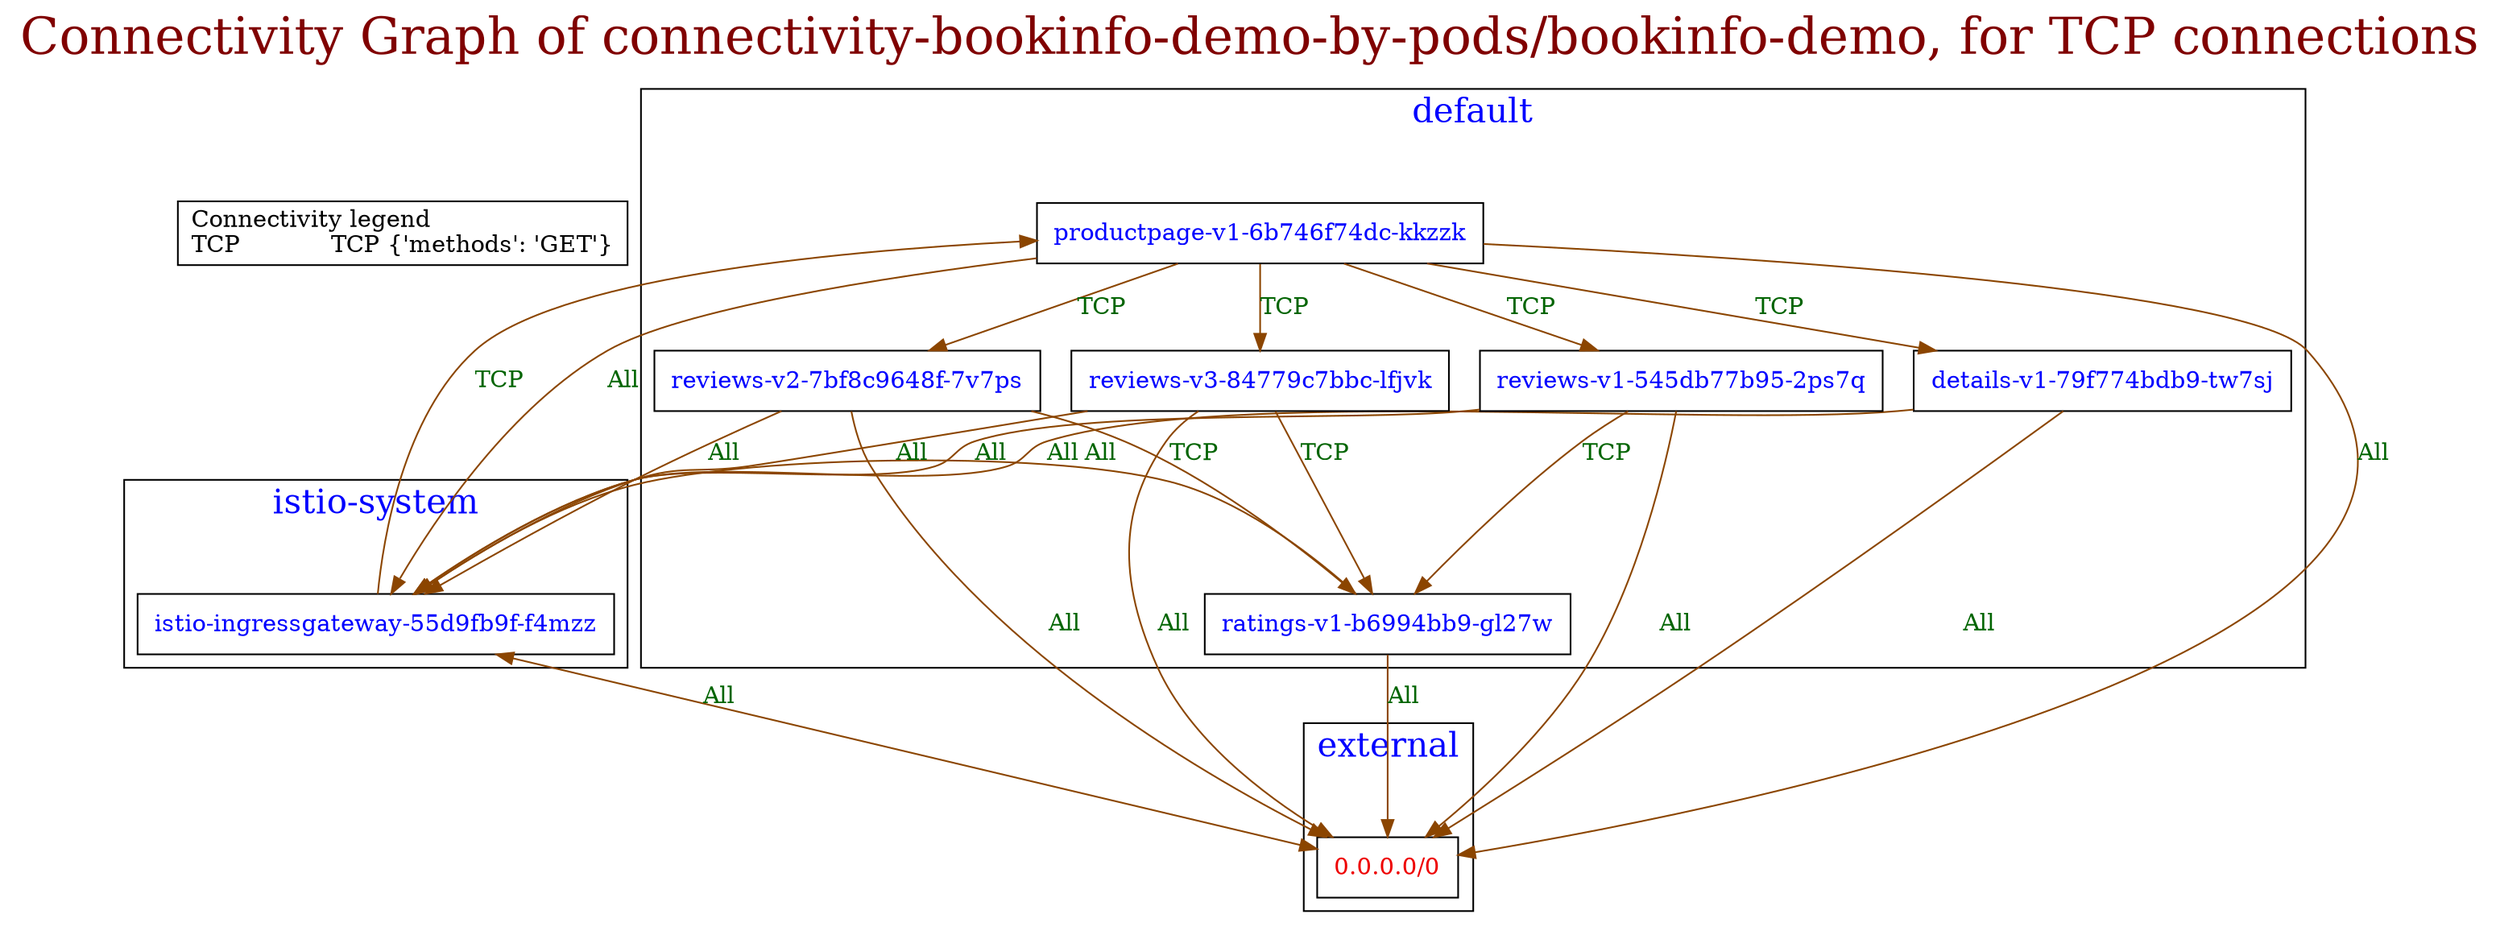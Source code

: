 // The Connectivity Graph of connectivity-bookinfo-demo-by-pods/bookinfo-demo, for TCP connections
digraph {
	label="Connectivity Graph of connectivity-bookinfo-demo-by-pods/bookinfo-demo, for TCP connections"	labelloc = "t"
	fontsize=30
	fontcolor=webmaroon
	dict_box [label="Connectivity legend\lTCP            TCP {'methods': 'GET'}\l" shape=box]
subgraph cluster_default_namespace{
	label="default"
	fontsize=20
	fontcolor=blue
	"default/details-v1-79f774bdb9-tw7sj" [label=<<table border="0" cellspacing="0"><tr><td>details-v1-79f774bdb9-tw7sj</td></tr></table>> shape=box fontcolor=blue]
	"default/productpage-v1-6b746f74dc-kkzzk" [label=<<table border="0" cellspacing="0"><tr><td>productpage-v1-6b746f74dc-kkzzk</td></tr></table>> shape=box fontcolor=blue]
	"default/ratings-v1-b6994bb9-gl27w" [label=<<table border="0" cellspacing="0"><tr><td>ratings-v1-b6994bb9-gl27w</td></tr></table>> shape=box fontcolor=blue]
	"default/reviews-v1-545db77b95-2ps7q" [label=<<table border="0" cellspacing="0"><tr><td>reviews-v1-545db77b95-2ps7q</td></tr></table>> shape=box fontcolor=blue]
	"default/reviews-v2-7bf8c9648f-7v7ps" [label=<<table border="0" cellspacing="0"><tr><td>reviews-v2-7bf8c9648f-7v7ps</td></tr></table>> shape=box fontcolor=blue]
	"default/reviews-v3-84779c7bbc-lfjvk" [label=<<table border="0" cellspacing="0"><tr><td>reviews-v3-84779c7bbc-lfjvk</td></tr></table>> shape=box fontcolor=blue]
}
subgraph cluster_external_namespace{
	label="external"
	fontsize=20
	fontcolor=blue
	"0.0.0.0/0" [label=<<table border="0" cellspacing="0"><tr><td>0.0.0.0/0</td></tr></table>> shape=box fontcolor=red2]
}
subgraph cluster_istio_system_namespace{
	label="istio-system"
	fontsize=20
	fontcolor=blue
	"istio-system/istio-ingressgateway-55d9fb9f-f4mzz" [label=<<table border="0" cellspacing="0"><tr><td>istio-ingressgateway-55d9fb9f-f4mzz</td></tr></table>> shape=box fontcolor=blue]
}
	"default/details-v1-79f774bdb9-tw7sj" -> "0.0.0.0/0"[label="All" color=darkorange4 fontcolor=darkgreen dir=both arrowhead=normal arrowtail=none]
	"default/details-v1-79f774bdb9-tw7sj" -> "istio-system/istio-ingressgateway-55d9fb9f-f4mzz"[label="All" color=darkorange4 fontcolor=darkgreen dir=both arrowhead=normal arrowtail=none]
	"default/productpage-v1-6b746f74dc-kkzzk" -> "0.0.0.0/0"[label="All" color=darkorange4 fontcolor=darkgreen dir=both arrowhead=normal arrowtail=none]
	"default/productpage-v1-6b746f74dc-kkzzk" -> "default/details-v1-79f774bdb9-tw7sj"[label="TCP" color=darkorange4 fontcolor=darkgreen dir=both arrowhead=normal arrowtail=none]
	"default/productpage-v1-6b746f74dc-kkzzk" -> "default/reviews-v1-545db77b95-2ps7q"[label="TCP" color=darkorange4 fontcolor=darkgreen dir=both arrowhead=normal arrowtail=none]
	"default/productpage-v1-6b746f74dc-kkzzk" -> "default/reviews-v2-7bf8c9648f-7v7ps"[label="TCP" color=darkorange4 fontcolor=darkgreen dir=both arrowhead=normal arrowtail=none]
	"default/productpage-v1-6b746f74dc-kkzzk" -> "default/reviews-v3-84779c7bbc-lfjvk"[label="TCP" color=darkorange4 fontcolor=darkgreen dir=both arrowhead=normal arrowtail=none]
	"default/productpage-v1-6b746f74dc-kkzzk" -> "istio-system/istio-ingressgateway-55d9fb9f-f4mzz"[label="All" color=darkorange4 fontcolor=darkgreen dir=both arrowhead=normal arrowtail=none]
	"default/ratings-v1-b6994bb9-gl27w" -> "0.0.0.0/0"[label="All" color=darkorange4 fontcolor=darkgreen dir=both arrowhead=normal arrowtail=none]
	"default/ratings-v1-b6994bb9-gl27w" -> "istio-system/istio-ingressgateway-55d9fb9f-f4mzz"[label="All" color=darkorange4 fontcolor=darkgreen dir=both arrowhead=normal arrowtail=none]
	"default/reviews-v1-545db77b95-2ps7q" -> "0.0.0.0/0"[label="All" color=darkorange4 fontcolor=darkgreen dir=both arrowhead=normal arrowtail=none]
	"default/reviews-v1-545db77b95-2ps7q" -> "default/ratings-v1-b6994bb9-gl27w"[label="TCP" color=darkorange4 fontcolor=darkgreen dir=both arrowhead=normal arrowtail=none]
	"default/reviews-v1-545db77b95-2ps7q" -> "istio-system/istio-ingressgateway-55d9fb9f-f4mzz"[label="All" color=darkorange4 fontcolor=darkgreen dir=both arrowhead=normal arrowtail=none]
	"default/reviews-v2-7bf8c9648f-7v7ps" -> "0.0.0.0/0"[label="All" color=darkorange4 fontcolor=darkgreen dir=both arrowhead=normal arrowtail=none]
	"default/reviews-v2-7bf8c9648f-7v7ps" -> "default/ratings-v1-b6994bb9-gl27w"[label="TCP" color=darkorange4 fontcolor=darkgreen dir=both arrowhead=normal arrowtail=none]
	"default/reviews-v2-7bf8c9648f-7v7ps" -> "istio-system/istio-ingressgateway-55d9fb9f-f4mzz"[label="All" color=darkorange4 fontcolor=darkgreen dir=both arrowhead=normal arrowtail=none]
	"default/reviews-v3-84779c7bbc-lfjvk" -> "0.0.0.0/0"[label="All" color=darkorange4 fontcolor=darkgreen dir=both arrowhead=normal arrowtail=none]
	"default/reviews-v3-84779c7bbc-lfjvk" -> "default/ratings-v1-b6994bb9-gl27w"[label="TCP" color=darkorange4 fontcolor=darkgreen dir=both arrowhead=normal arrowtail=none]
	"default/reviews-v3-84779c7bbc-lfjvk" -> "istio-system/istio-ingressgateway-55d9fb9f-f4mzz"[label="All" color=darkorange4 fontcolor=darkgreen dir=both arrowhead=normal arrowtail=none]
	"istio-system/istio-ingressgateway-55d9fb9f-f4mzz" -> "0.0.0.0/0"[label="All" color=darkorange4 fontcolor=darkgreen dir=both arrowhead=normal arrowtail=normal]
	"istio-system/istio-ingressgateway-55d9fb9f-f4mzz" -> "default/productpage-v1-6b746f74dc-kkzzk"[label="TCP" color=darkorange4 fontcolor=darkgreen dir=both arrowhead=normal arrowtail=none]
}
// The Connectivity Graph of connectivity-bookinfo-demo-by-pods/bookinfo-demo, for non-TCP connections
digraph {
	label="Connectivity Graph of connectivity-bookinfo-demo-by-pods/bookinfo-demo, for non-TCP connections"	labelloc = "t"
	fontsize=30
	fontcolor=webmaroon
	"clique_1" [shape=egg fontcolor=indigo color=indigo width=0.2 height=0.2 label=clq fontsize=10 margin=0  xlabel="All"]
subgraph cluster_default_namespace{
	label="default"
	fontsize=20
	fontcolor=blue
	"clique_0" [shape=egg fontcolor=indigo color=indigo width=0.2 height=0.2 label=clq fontsize=10 margin=0  xlabel="All"]
	"default/details-v1-79f774bdb9-tw7sj" [label=<<table border="0" cellspacing="0"><tr><td>details-v1-79f774bdb9-tw7sj</td></tr></table>> shape=box fontcolor=blue]
	"default/productpage-v1-6b746f74dc-kkzzk" [label=<<table border="0" cellspacing="0"><tr><td>productpage-v1-6b746f74dc-kkzzk</td></tr></table>> shape=box fontcolor=blue]
	"default/ratings-v1-b6994bb9-gl27w" [label=<<table border="0" cellspacing="0"><tr><td>ratings-v1-b6994bb9-gl27w</td></tr></table>> shape=box fontcolor=blue]
	"default/reviews-v1-545db77b95-2ps7q" [label=<<table border="0" cellspacing="0"><tr><td>reviews-v1-545db77b95-2ps7q</td></tr></table>> shape=box fontcolor=blue]
	"default/reviews-v2-7bf8c9648f-7v7ps" [label=<<table border="0" cellspacing="0"><tr><td>reviews-v2-7bf8c9648f-7v7ps</td></tr></table>> shape=box fontcolor=blue]
	"default/reviews-v3-84779c7bbc-lfjvk" [label=<<table border="0" cellspacing="0"><tr><td>reviews-v3-84779c7bbc-lfjvk</td></tr></table>> shape=box fontcolor=blue]
}
subgraph cluster_external_namespace{
	label="external"
	fontsize=20
	fontcolor=blue
	"0.0.0.0/0" [label=<<table border="0" cellspacing="0"><tr><td>0.0.0.0/0</td></tr></table>> shape=box fontcolor=red2]
}
subgraph cluster_istio_system_namespace{
	label="istio-system"
	fontsize=20
	fontcolor=blue
	"istio-system/istio-ingressgateway-55d9fb9f-f4mzz" [label=<<table border="0" cellspacing="0"><tr><td>istio-ingressgateway-55d9fb9f-f4mzz</td></tr></table>> shape=box fontcolor=blue]
}
	"0.0.0.0/0" -> "clique_1"[ color=indigo fontcolor=darkgreen dir=both arrowhead=none arrowtail=none]
	"clique_0" -> "clique_1"[ color=indigo fontcolor=darkgreen dir=both arrowhead=none arrowtail=none]
	"clique_0" -> "default/details-v1-79f774bdb9-tw7sj"[ color=indigo fontcolor=darkgreen dir=both arrowhead=none arrowtail=none]
	"clique_0" -> "default/productpage-v1-6b746f74dc-kkzzk"[ color=indigo fontcolor=darkgreen dir=both arrowhead=none arrowtail=none]
	"clique_0" -> "default/ratings-v1-b6994bb9-gl27w"[ color=indigo fontcolor=darkgreen dir=both arrowhead=none arrowtail=none]
	"clique_0" -> "default/reviews-v1-545db77b95-2ps7q"[ color=indigo fontcolor=darkgreen dir=both arrowhead=none arrowtail=none]
	"clique_0" -> "default/reviews-v2-7bf8c9648f-7v7ps"[ color=indigo fontcolor=darkgreen dir=both arrowhead=none arrowtail=none]
	"clique_0" -> "default/reviews-v3-84779c7bbc-lfjvk"[ color=indigo fontcolor=darkgreen dir=both arrowhead=none arrowtail=none]
	"istio-system/istio-ingressgateway-55d9fb9f-f4mzz" -> "clique_1"[ color=indigo fontcolor=darkgreen dir=both arrowhead=none arrowtail=none]
}
